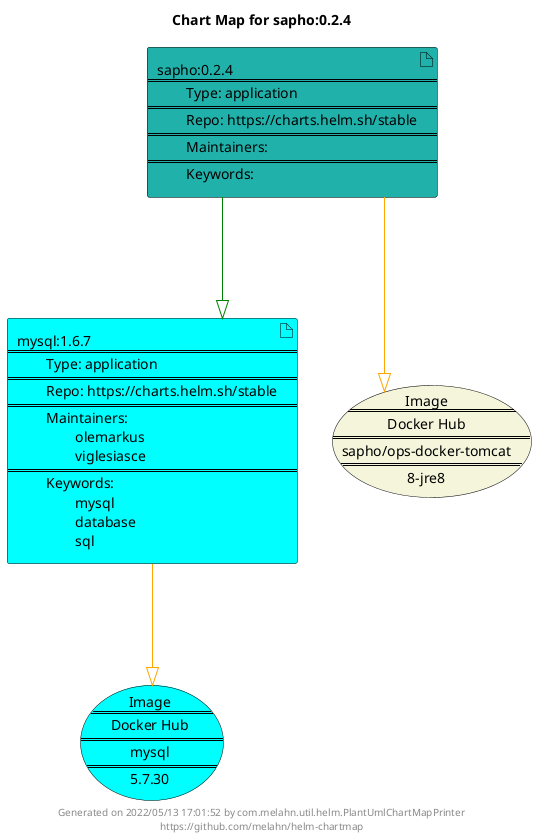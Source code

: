 @startuml
skinparam linetype ortho
skinparam backgroundColor white
skinparam usecaseBorderColor black
skinparam usecaseArrowColor LightSlateGray
skinparam artifactBorderColor black
skinparam artifactArrowColor LightSlateGray

title Chart Map for sapho:0.2.4

'There are 2 referenced Helm Charts
artifact "mysql:1.6.7\n====\n\tType: application\n====\n\tRepo: https://charts.helm.sh/stable\n====\n\tMaintainers: \n\t\tolemarkus\n\t\tviglesiasce\n====\n\tKeywords: \n\t\tmysql\n\t\tdatabase\n\t\tsql" as mysql_1_6_7 #Aqua
artifact "sapho:0.2.4\n====\n\tType: application\n====\n\tRepo: https://charts.helm.sh/stable\n====\n\tMaintainers: \n====\n\tKeywords: " as sapho_0_2_4 #LightSeaGreen

'There are 2 referenced Docker Images
usecase "Image\n====\nDocker Hub\n====\nsapho/ops-docker-tomcat\n====\n8-jre8" as sapho_ops_docker_tomcat_8_jre8 #Beige
usecase "Image\n====\nDocker Hub\n====\nmysql\n====\n5.7.30" as mysql_5_7_30 #Aqua

'Chart Dependencies
sapho_0_2_4--[#green]-|>mysql_1_6_7
mysql_1_6_7--[#orange]-|>mysql_5_7_30
sapho_0_2_4--[#orange]-|>sapho_ops_docker_tomcat_8_jre8

center footer Generated on 2022/05/13 17:01:52 by com.melahn.util.helm.PlantUmlChartMapPrinter\nhttps://github.com/melahn/helm-chartmap
@enduml
